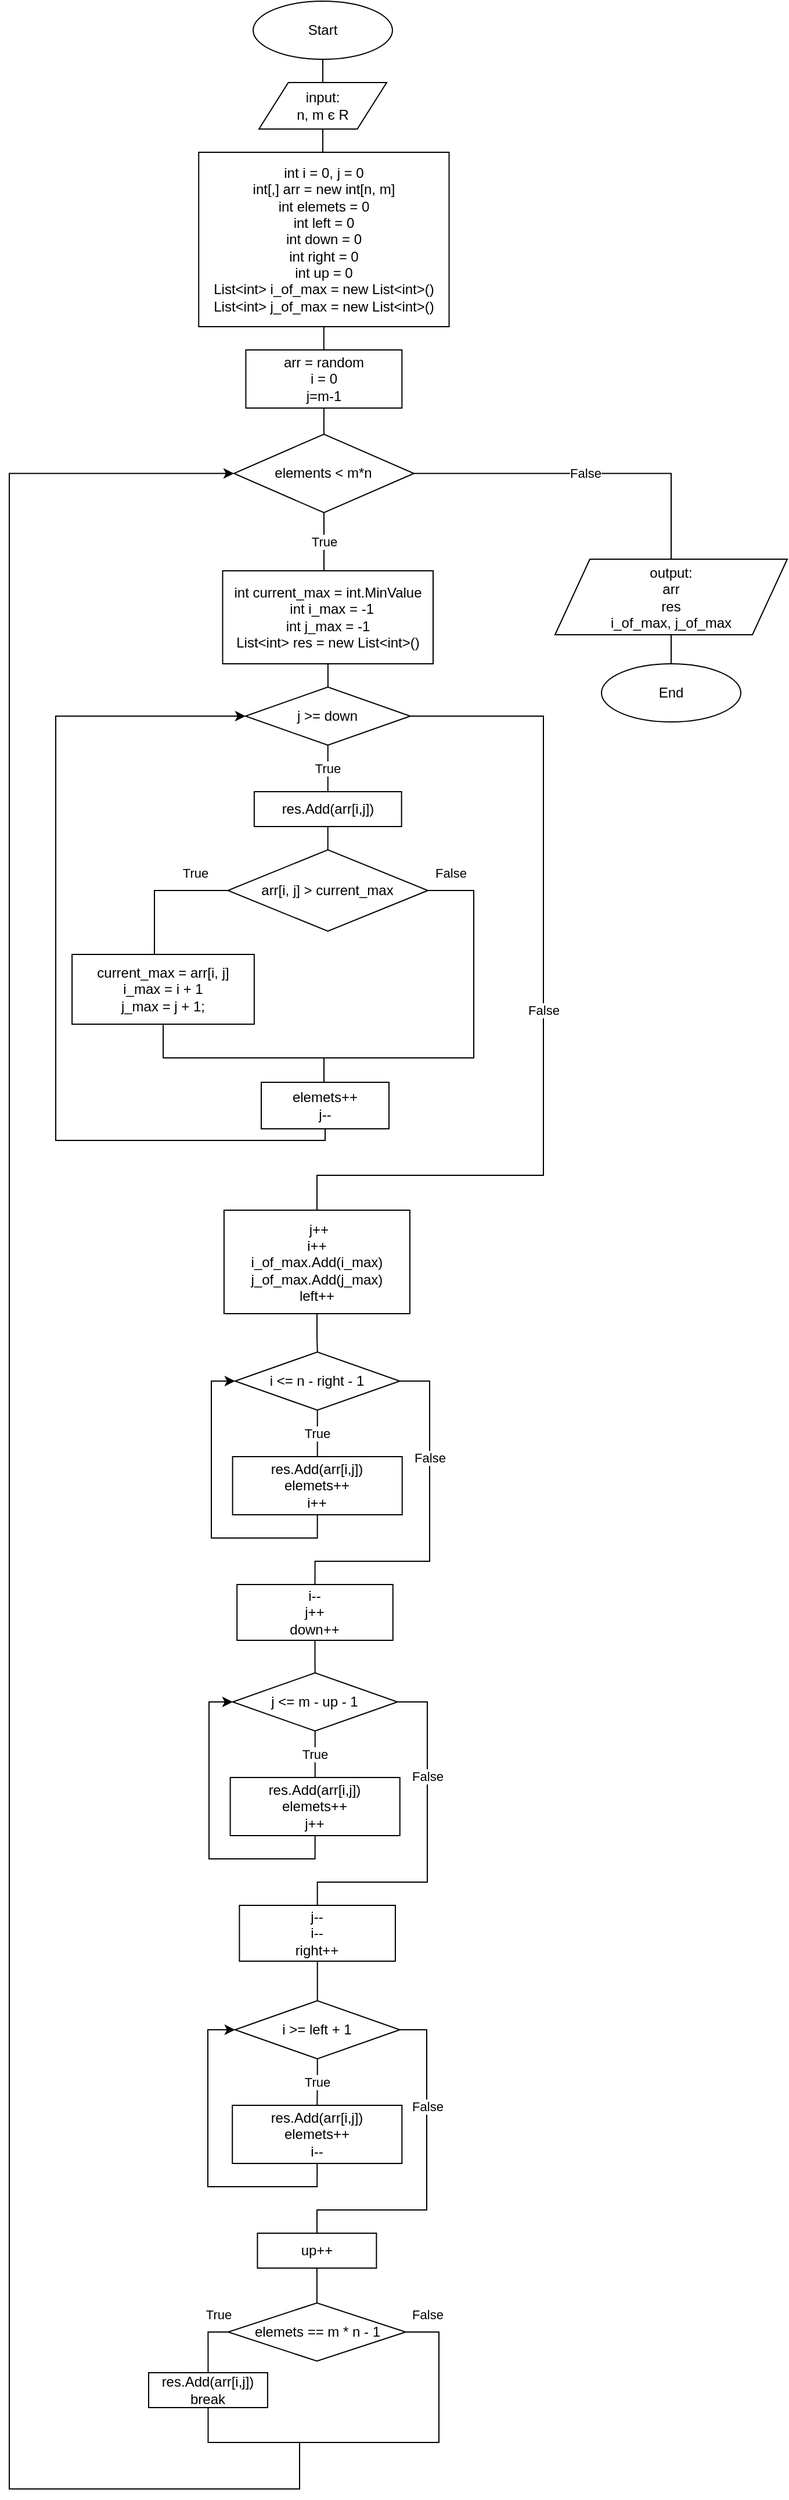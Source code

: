 <mxfile version="15.2.7" type="device"><diagram id="2b_C-IefMCqdxa0Xe1eZ" name="Страница 1"><mxGraphModel dx="1185" dy="685" grid="1" gridSize="10" guides="1" tooltips="1" connect="1" arrows="1" fold="1" page="1" pageScale="1" pageWidth="827" pageHeight="1169" math="0" shadow="0"><root><mxCell id="0"/><mxCell id="1" parent="0"/><mxCell id="ocYMXnv_Ox_b5xGfIQqm-1" value="" style="edgeStyle=orthogonalEdgeStyle;rounded=0;orthogonalLoop=1;jettySize=auto;html=1;endArrow=none;endFill=0;" edge="1" parent="1" source="ocYMXnv_Ox_b5xGfIQqm-2" target="ocYMXnv_Ox_b5xGfIQqm-3"><mxGeometry relative="1" as="geometry"/></mxCell><mxCell id="ocYMXnv_Ox_b5xGfIQqm-2" value="Start" style="ellipse;whiteSpace=wrap;html=1;" vertex="1" parent="1"><mxGeometry x="340" y="20" width="120" height="50" as="geometry"/></mxCell><mxCell id="ocYMXnv_Ox_b5xGfIQqm-6" value="" style="edgeStyle=orthogonalEdgeStyle;rounded=0;orthogonalLoop=1;jettySize=auto;html=1;endArrow=none;endFill=0;" edge="1" parent="1" source="ocYMXnv_Ox_b5xGfIQqm-3" target="ocYMXnv_Ox_b5xGfIQqm-5"><mxGeometry relative="1" as="geometry"/></mxCell><mxCell id="ocYMXnv_Ox_b5xGfIQqm-3" value="input:&lt;br&gt;n, m є R" style="shape=parallelogram;html=1;strokeWidth=1;perimeter=parallelogramPerimeter;whiteSpace=wrap;rounded=0;arcSize=12;size=0.23;" vertex="1" parent="1"><mxGeometry x="345" y="90" width="110" height="40" as="geometry"/></mxCell><mxCell id="ocYMXnv_Ox_b5xGfIQqm-29" value="" style="edgeStyle=orthogonalEdgeStyle;rounded=0;orthogonalLoop=1;jettySize=auto;html=1;endArrow=none;endFill=0;" edge="1" parent="1" source="ocYMXnv_Ox_b5xGfIQqm-5" target="ocYMXnv_Ox_b5xGfIQqm-28"><mxGeometry relative="1" as="geometry"/></mxCell><mxCell id="ocYMXnv_Ox_b5xGfIQqm-5" value="int i = 0, j = 0&lt;br&gt;int[,] arr = new int[n, m]&lt;br&gt;int elemets = 0&lt;br&gt;int left = 0&lt;br&gt;int down = 0&lt;br&gt;int right = 0&lt;br&gt;int up = 0&lt;br&gt;List&amp;lt;int&amp;gt; i_of_max = new List&amp;lt;int&amp;gt;()&lt;br&gt;List&amp;lt;int&amp;gt; j_of_max = new List&amp;lt;int&amp;gt;()" style="rounded=0;whiteSpace=wrap;html=1;" vertex="1" parent="1"><mxGeometry x="293.13" y="150" width="215.63" height="150" as="geometry"/></mxCell><mxCell id="ocYMXnv_Ox_b5xGfIQqm-31" value="" style="edgeStyle=orthogonalEdgeStyle;rounded=0;orthogonalLoop=1;jettySize=auto;html=1;endArrow=none;endFill=0;" edge="1" parent="1" source="ocYMXnv_Ox_b5xGfIQqm-28" target="ocYMXnv_Ox_b5xGfIQqm-30"><mxGeometry relative="1" as="geometry"/></mxCell><mxCell id="ocYMXnv_Ox_b5xGfIQqm-28" value="arr = random&lt;br&gt;i = 0&lt;br&gt;j=m-1" style="rounded=0;whiteSpace=wrap;html=1;" vertex="1" parent="1"><mxGeometry x="333.72" y="320" width="134.45" height="50" as="geometry"/></mxCell><mxCell id="ocYMXnv_Ox_b5xGfIQqm-111" value="True" style="edgeStyle=orthogonalEdgeStyle;rounded=0;orthogonalLoop=1;jettySize=auto;html=1;endArrow=none;endFill=0;" edge="1" parent="1" source="ocYMXnv_Ox_b5xGfIQqm-30" target="ocYMXnv_Ox_b5xGfIQqm-42"><mxGeometry relative="1" as="geometry"><Array as="points"><mxPoint x="401" y="499"/><mxPoint x="401" y="499"/></Array></mxGeometry></mxCell><mxCell id="ocYMXnv_Ox_b5xGfIQqm-122" value="False" style="edgeStyle=orthogonalEdgeStyle;rounded=0;orthogonalLoop=1;jettySize=auto;html=1;endArrow=none;endFill=0;" edge="1" parent="1" source="ocYMXnv_Ox_b5xGfIQqm-30" target="ocYMXnv_Ox_b5xGfIQqm-121"><mxGeometry relative="1" as="geometry"/></mxCell><mxCell id="ocYMXnv_Ox_b5xGfIQqm-30" value="elements &amp;lt; m*n" style="rhombus;whiteSpace=wrap;html=1;rounded=0;direction=south;" vertex="1" parent="1"><mxGeometry x="323.45" y="392.5" width="155" height="67.5" as="geometry"/></mxCell><mxCell id="ocYMXnv_Ox_b5xGfIQqm-49" value="" style="edgeStyle=orthogonalEdgeStyle;rounded=0;orthogonalLoop=1;jettySize=auto;html=1;endArrow=none;endFill=0;" edge="1" parent="1" source="ocYMXnv_Ox_b5xGfIQqm-42" target="ocYMXnv_Ox_b5xGfIQqm-47"><mxGeometry relative="1" as="geometry"/></mxCell><mxCell id="ocYMXnv_Ox_b5xGfIQqm-42" value="&lt;div&gt;int current_max = int.MinValue&lt;/div&gt;&lt;div&gt;&amp;nbsp; int i_max = -1&lt;/div&gt;&lt;div&gt;int j_max = -1&lt;/div&gt;&lt;div&gt;List&amp;lt;int&amp;gt; res = new List&amp;lt;int&amp;gt;()&lt;br&gt;&lt;/div&gt;" style="rounded=0;whiteSpace=wrap;html=1;" vertex="1" parent="1"><mxGeometry x="313.75" y="510" width="181.25" height="80" as="geometry"/></mxCell><mxCell id="ocYMXnv_Ox_b5xGfIQqm-54" value="True" style="edgeStyle=orthogonalEdgeStyle;rounded=0;orthogonalLoop=1;jettySize=auto;html=1;endArrow=none;endFill=0;" edge="1" parent="1" source="ocYMXnv_Ox_b5xGfIQqm-47" target="ocYMXnv_Ox_b5xGfIQqm-53"><mxGeometry relative="1" as="geometry"/></mxCell><mxCell id="ocYMXnv_Ox_b5xGfIQqm-68" value="False" style="edgeStyle=orthogonalEdgeStyle;rounded=0;orthogonalLoop=1;jettySize=auto;html=1;entryX=0.5;entryY=0;entryDx=0;entryDy=0;endArrow=none;endFill=0;" edge="1" parent="1" source="ocYMXnv_Ox_b5xGfIQqm-47" target="ocYMXnv_Ox_b5xGfIQqm-67"><mxGeometry relative="1" as="geometry"><Array as="points"><mxPoint x="590" y="635"/><mxPoint x="590" y="1030"/><mxPoint x="395" y="1030"/><mxPoint x="395" y="1050"/></Array></mxGeometry></mxCell><mxCell id="ocYMXnv_Ox_b5xGfIQqm-47" value="j &amp;gt;= down" style="rhombus;whiteSpace=wrap;html=1;rounded=0;direction=south;" vertex="1" parent="1"><mxGeometry x="333.44" y="610" width="141.87" height="50" as="geometry"/></mxCell><mxCell id="ocYMXnv_Ox_b5xGfIQqm-57" value="True" style="edgeStyle=orthogonalEdgeStyle;rounded=0;orthogonalLoop=1;jettySize=auto;html=1;endArrow=none;endFill=0;" edge="1" parent="1" source="ocYMXnv_Ox_b5xGfIQqm-50" target="ocYMXnv_Ox_b5xGfIQqm-56"><mxGeometry x="-0.522" y="-15" relative="1" as="geometry"><Array as="points"><mxPoint x="255" y="785"/></Array><mxPoint as="offset"/></mxGeometry></mxCell><mxCell id="ocYMXnv_Ox_b5xGfIQqm-60" value="False" style="edgeStyle=orthogonalEdgeStyle;rounded=0;orthogonalLoop=1;jettySize=auto;html=1;endArrow=none;endFill=0;" edge="1" parent="1" source="ocYMXnv_Ox_b5xGfIQqm-50" target="ocYMXnv_Ox_b5xGfIQqm-58"><mxGeometry x="-0.883" y="15" relative="1" as="geometry"><Array as="points"><mxPoint x="530" y="785"/><mxPoint x="530" y="929"/><mxPoint x="401" y="929"/></Array><mxPoint as="offset"/></mxGeometry></mxCell><mxCell id="ocYMXnv_Ox_b5xGfIQqm-50" value="arr[i, j] &amp;gt; current_max" style="rhombus;whiteSpace=wrap;html=1;rounded=0;direction=south;" vertex="1" parent="1"><mxGeometry x="318.29" y="750" width="172.19" height="70" as="geometry"/></mxCell><mxCell id="ocYMXnv_Ox_b5xGfIQqm-64" style="edgeStyle=orthogonalEdgeStyle;rounded=0;orthogonalLoop=1;jettySize=auto;html=1;entryX=0;entryY=0.5;entryDx=0;entryDy=0;endArrow=none;endFill=0;" edge="1" parent="1" source="ocYMXnv_Ox_b5xGfIQqm-53" target="ocYMXnv_Ox_b5xGfIQqm-50"><mxGeometry relative="1" as="geometry"/></mxCell><mxCell id="ocYMXnv_Ox_b5xGfIQqm-53" value="&lt;div&gt;res.Add(arr[i,j])&lt;/div&gt;" style="rounded=0;whiteSpace=wrap;html=1;" vertex="1" parent="1"><mxGeometry x="340.94" y="700" width="126.88" height="30" as="geometry"/></mxCell><mxCell id="ocYMXnv_Ox_b5xGfIQqm-59" style="edgeStyle=orthogonalEdgeStyle;rounded=0;orthogonalLoop=1;jettySize=auto;html=1;entryX=0.5;entryY=0;entryDx=0;entryDy=0;endArrow=none;endFill=0;" edge="1" parent="1" source="ocYMXnv_Ox_b5xGfIQqm-56" target="ocYMXnv_Ox_b5xGfIQqm-58"><mxGeometry relative="1" as="geometry"><Array as="points"><mxPoint x="263" y="929"/><mxPoint x="401" y="929"/></Array></mxGeometry></mxCell><mxCell id="ocYMXnv_Ox_b5xGfIQqm-56" value="&lt;div&gt;current_max = arr[i, j]&lt;/div&gt;&lt;div&gt;i_max = i + 1&lt;br&gt;&lt;/div&gt;&lt;div&gt;j_max = j + 1;&lt;br&gt;&lt;/div&gt;" style="rounded=0;whiteSpace=wrap;html=1;" vertex="1" parent="1"><mxGeometry x="184.06" y="840" width="156.88" height="60" as="geometry"/></mxCell><mxCell id="ocYMXnv_Ox_b5xGfIQqm-65" style="edgeStyle=orthogonalEdgeStyle;rounded=0;orthogonalLoop=1;jettySize=auto;html=1;entryX=0.5;entryY=1;entryDx=0;entryDy=0;endArrow=classic;endFill=1;" edge="1" parent="1" source="ocYMXnv_Ox_b5xGfIQqm-58" target="ocYMXnv_Ox_b5xGfIQqm-47"><mxGeometry relative="1" as="geometry"><Array as="points"><mxPoint x="402" y="1000"/><mxPoint x="170" y="1000"/><mxPoint x="170" y="635"/></Array></mxGeometry></mxCell><mxCell id="ocYMXnv_Ox_b5xGfIQqm-58" value="&lt;div&gt;elemets++&lt;br&gt;&lt;/div&gt;&lt;div&gt;j--&lt;br&gt;&lt;/div&gt;" style="rounded=0;whiteSpace=wrap;html=1;" vertex="1" parent="1"><mxGeometry x="347" y="950" width="110" height="40" as="geometry"/></mxCell><mxCell id="ocYMXnv_Ox_b5xGfIQqm-95" style="edgeStyle=orthogonalEdgeStyle;rounded=0;orthogonalLoop=1;jettySize=auto;html=1;entryX=0;entryY=0.5;entryDx=0;entryDy=0;endArrow=none;endFill=0;" edge="1" parent="1" source="ocYMXnv_Ox_b5xGfIQqm-67" target="ocYMXnv_Ox_b5xGfIQqm-76"><mxGeometry relative="1" as="geometry"/></mxCell><mxCell id="ocYMXnv_Ox_b5xGfIQqm-67" value="&lt;div&gt;&amp;nbsp;j++&lt;br&gt;&lt;/div&gt;&lt;div&gt;i++&lt;br&gt;&lt;/div&gt;&lt;div&gt;i_of_max.Add(i_max)&lt;br&gt;&lt;/div&gt;&lt;div&gt;j_of_max.Add(j_max)&lt;br&gt;&lt;/div&gt;&lt;div&gt;&lt;span&gt;left++&lt;/span&gt;&lt;br&gt;&lt;/div&gt;" style="rounded=0;whiteSpace=wrap;html=1;" vertex="1" parent="1"><mxGeometry x="314.95" y="1060" width="160" height="89" as="geometry"/></mxCell><mxCell id="ocYMXnv_Ox_b5xGfIQqm-75" value="True" style="edgeStyle=orthogonalEdgeStyle;rounded=0;orthogonalLoop=1;jettySize=auto;html=1;endArrow=none;endFill=0;" edge="1" parent="1" source="ocYMXnv_Ox_b5xGfIQqm-76" target="ocYMXnv_Ox_b5xGfIQqm-81"><mxGeometry relative="1" as="geometry"/></mxCell><mxCell id="ocYMXnv_Ox_b5xGfIQqm-90" value="False" style="edgeStyle=orthogonalEdgeStyle;rounded=0;orthogonalLoop=1;jettySize=auto;html=1;entryX=0.5;entryY=0;entryDx=0;entryDy=0;endArrow=none;endFill=0;" edge="1" parent="1" source="ocYMXnv_Ox_b5xGfIQqm-76" target="ocYMXnv_Ox_b5xGfIQqm-89"><mxGeometry x="-0.39" relative="1" as="geometry"><Array as="points"><mxPoint x="492.0" y="1207"/><mxPoint x="492.0" y="1362"/></Array><mxPoint as="offset"/></mxGeometry></mxCell><mxCell id="ocYMXnv_Ox_b5xGfIQqm-76" value="i &amp;lt;= n - right - 1" style="rhombus;whiteSpace=wrap;html=1;rounded=0;direction=south;" vertex="1" parent="1"><mxGeometry x="324.41" y="1182" width="141.87" height="50" as="geometry"/></mxCell><mxCell id="ocYMXnv_Ox_b5xGfIQqm-88" style="edgeStyle=orthogonalEdgeStyle;rounded=0;orthogonalLoop=1;jettySize=auto;html=1;entryX=0.5;entryY=1;entryDx=0;entryDy=0;endArrow=classic;endFill=1;exitX=0.5;exitY=1;exitDx=0;exitDy=0;" edge="1" parent="1" source="ocYMXnv_Ox_b5xGfIQqm-81" target="ocYMXnv_Ox_b5xGfIQqm-76"><mxGeometry relative="1" as="geometry"><Array as="points"><mxPoint x="395" y="1342"/><mxPoint x="304" y="1342"/><mxPoint x="304" y="1207"/></Array></mxGeometry></mxCell><mxCell id="ocYMXnv_Ox_b5xGfIQqm-81" value="&lt;div&gt;res.Add(arr[i,j])&lt;/div&gt;&lt;div&gt;&lt;div&gt;elemets++&lt;br&gt;&lt;/div&gt;&lt;div&gt;i++&lt;/div&gt;&lt;/div&gt;" style="rounded=0;whiteSpace=wrap;html=1;" vertex="1" parent="1"><mxGeometry x="322.31" y="1272" width="146.06" height="50" as="geometry"/></mxCell><mxCell id="ocYMXnv_Ox_b5xGfIQqm-102" value="" style="edgeStyle=orthogonalEdgeStyle;rounded=0;orthogonalLoop=1;jettySize=auto;html=1;endArrow=none;endFill=0;" edge="1" parent="1" source="ocYMXnv_Ox_b5xGfIQqm-89" target="ocYMXnv_Ox_b5xGfIQqm-98"><mxGeometry relative="1" as="geometry"/></mxCell><mxCell id="ocYMXnv_Ox_b5xGfIQqm-89" value="&lt;div&gt;i--&lt;br&gt;&lt;/div&gt;&lt;div&gt;j++&lt;/div&gt;&lt;div&gt;down++&lt;br&gt;&lt;/div&gt;" style="rounded=0;whiteSpace=wrap;html=1;" vertex="1" parent="1"><mxGeometry x="326.11" y="1382" width="134.28" height="48" as="geometry"/></mxCell><mxCell id="ocYMXnv_Ox_b5xGfIQqm-96" value="True" style="edgeStyle=orthogonalEdgeStyle;rounded=0;orthogonalLoop=1;jettySize=auto;html=1;endArrow=none;endFill=0;" edge="1" parent="1" source="ocYMXnv_Ox_b5xGfIQqm-98" target="ocYMXnv_Ox_b5xGfIQqm-100"><mxGeometry relative="1" as="geometry"/></mxCell><mxCell id="ocYMXnv_Ox_b5xGfIQqm-97" value="False" style="edgeStyle=orthogonalEdgeStyle;rounded=0;orthogonalLoop=1;jettySize=auto;html=1;entryX=0.5;entryY=0;entryDx=0;entryDy=0;endArrow=none;endFill=0;" edge="1" parent="1" source="ocYMXnv_Ox_b5xGfIQqm-98" target="ocYMXnv_Ox_b5xGfIQqm-101"><mxGeometry x="-0.39" relative="1" as="geometry"><Array as="points"><mxPoint x="490.0" y="1483"/><mxPoint x="490.0" y="1638"/></Array><mxPoint as="offset"/></mxGeometry></mxCell><mxCell id="ocYMXnv_Ox_b5xGfIQqm-98" value="j &amp;lt;= m - up - 1" style="rhombus;whiteSpace=wrap;html=1;rounded=0;direction=south;" vertex="1" parent="1"><mxGeometry x="322.41" y="1458" width="141.87" height="50" as="geometry"/></mxCell><mxCell id="ocYMXnv_Ox_b5xGfIQqm-99" style="edgeStyle=orthogonalEdgeStyle;rounded=0;orthogonalLoop=1;jettySize=auto;html=1;entryX=0.5;entryY=1;entryDx=0;entryDy=0;endArrow=classic;endFill=1;exitX=0.5;exitY=1;exitDx=0;exitDy=0;" edge="1" parent="1" source="ocYMXnv_Ox_b5xGfIQqm-100" target="ocYMXnv_Ox_b5xGfIQqm-98"><mxGeometry relative="1" as="geometry"><Array as="points"><mxPoint x="393" y="1618"/><mxPoint x="302" y="1618"/><mxPoint x="302" y="1483"/></Array></mxGeometry></mxCell><mxCell id="ocYMXnv_Ox_b5xGfIQqm-100" value="&lt;div&gt;res.Add(arr[i,j])&lt;/div&gt;&lt;div&gt;&lt;div&gt;elemets++&lt;br&gt;&lt;/div&gt;&lt;div&gt;j++&lt;/div&gt;&lt;/div&gt;" style="rounded=0;whiteSpace=wrap;html=1;" vertex="1" parent="1"><mxGeometry x="320.31" y="1548" width="146.06" height="50" as="geometry"/></mxCell><mxCell id="ocYMXnv_Ox_b5xGfIQqm-109" value="" style="edgeStyle=orthogonalEdgeStyle;rounded=0;orthogonalLoop=1;jettySize=auto;html=1;endArrow=none;endFill=0;" edge="1" parent="1" source="ocYMXnv_Ox_b5xGfIQqm-101" target="ocYMXnv_Ox_b5xGfIQqm-105"><mxGeometry relative="1" as="geometry"/></mxCell><mxCell id="ocYMXnv_Ox_b5xGfIQqm-101" value="&lt;div&gt;j--&lt;/div&gt;&lt;div&gt;i--&lt;/div&gt;&lt;div&gt;right++&lt;/div&gt;" style="rounded=0;whiteSpace=wrap;html=1;" vertex="1" parent="1"><mxGeometry x="328.2" y="1658" width="134.28" height="48" as="geometry"/></mxCell><mxCell id="ocYMXnv_Ox_b5xGfIQqm-103" value="True" style="edgeStyle=orthogonalEdgeStyle;rounded=0;orthogonalLoop=1;jettySize=auto;html=1;endArrow=none;endFill=0;" edge="1" parent="1" source="ocYMXnv_Ox_b5xGfIQqm-105" target="ocYMXnv_Ox_b5xGfIQqm-107"><mxGeometry relative="1" as="geometry"/></mxCell><mxCell id="ocYMXnv_Ox_b5xGfIQqm-104" value="False" style="edgeStyle=orthogonalEdgeStyle;rounded=0;orthogonalLoop=1;jettySize=auto;html=1;entryX=0.5;entryY=0;entryDx=0;entryDy=0;endArrow=none;endFill=0;" edge="1" parent="1" source="ocYMXnv_Ox_b5xGfIQqm-105" target="ocYMXnv_Ox_b5xGfIQqm-108"><mxGeometry x="-0.39" relative="1" as="geometry"><Array as="points"><mxPoint x="489.48" y="1765"/><mxPoint x="489.48" y="1920"/></Array><mxPoint as="offset"/></mxGeometry></mxCell><mxCell id="ocYMXnv_Ox_b5xGfIQqm-105" value="i &amp;gt;= left + 1" style="rhombus;whiteSpace=wrap;html=1;rounded=0;direction=south;" vertex="1" parent="1"><mxGeometry x="324.41" y="1740" width="141.87" height="50" as="geometry"/></mxCell><mxCell id="ocYMXnv_Ox_b5xGfIQqm-106" style="edgeStyle=orthogonalEdgeStyle;rounded=0;orthogonalLoop=1;jettySize=auto;html=1;entryX=0.5;entryY=1;entryDx=0;entryDy=0;endArrow=classic;endFill=1;exitX=0.5;exitY=1;exitDx=0;exitDy=0;" edge="1" parent="1" source="ocYMXnv_Ox_b5xGfIQqm-107" target="ocYMXnv_Ox_b5xGfIQqm-105"><mxGeometry relative="1" as="geometry"><Array as="points"><mxPoint x="395" y="1900"/><mxPoint x="301" y="1900"/><mxPoint x="301" y="1765"/></Array></mxGeometry></mxCell><mxCell id="ocYMXnv_Ox_b5xGfIQqm-107" value="&lt;div&gt;res.Add(arr[i,j])&lt;/div&gt;&lt;div&gt;&lt;div&gt;elemets++&lt;br&gt;&lt;/div&gt;&lt;div&gt;i--&lt;/div&gt;&lt;/div&gt;" style="rounded=0;whiteSpace=wrap;html=1;" vertex="1" parent="1"><mxGeometry x="322.11" y="1830" width="146.06" height="50" as="geometry"/></mxCell><mxCell id="ocYMXnv_Ox_b5xGfIQqm-110" style="edgeStyle=orthogonalEdgeStyle;rounded=0;orthogonalLoop=1;jettySize=auto;html=1;entryX=0.5;entryY=1;entryDx=0;entryDy=0;endArrow=classic;endFill=1;" edge="1" parent="1" target="ocYMXnv_Ox_b5xGfIQqm-30"><mxGeometry relative="1" as="geometry"><mxPoint x="340" y="2160" as="sourcePoint"/><Array as="points"><mxPoint x="210" y="2160"/><mxPoint x="130" y="2160"/><mxPoint x="130" y="426"/></Array></mxGeometry></mxCell><mxCell id="ocYMXnv_Ox_b5xGfIQqm-120" style="edgeStyle=orthogonalEdgeStyle;rounded=0;orthogonalLoop=1;jettySize=auto;html=1;entryX=0;entryY=0.5;entryDx=0;entryDy=0;endArrow=none;endFill=0;" edge="1" parent="1" source="ocYMXnv_Ox_b5xGfIQqm-108" target="ocYMXnv_Ox_b5xGfIQqm-112"><mxGeometry relative="1" as="geometry"/></mxCell><mxCell id="ocYMXnv_Ox_b5xGfIQqm-108" value="&lt;div&gt;up++&lt;/div&gt;" style="rounded=0;whiteSpace=wrap;html=1;" vertex="1" parent="1"><mxGeometry x="343.72" y="1940" width="102.48" height="30" as="geometry"/></mxCell><mxCell id="ocYMXnv_Ox_b5xGfIQqm-115" value="True" style="edgeStyle=orthogonalEdgeStyle;rounded=0;orthogonalLoop=1;jettySize=auto;html=1;entryX=0.5;entryY=0;entryDx=0;entryDy=0;endArrow=none;endFill=0;" edge="1" parent="1" source="ocYMXnv_Ox_b5xGfIQqm-112" target="ocYMXnv_Ox_b5xGfIQqm-113"><mxGeometry x="-0.661" y="-15" relative="1" as="geometry"><Array as="points"><mxPoint x="301" y="2025"/></Array><mxPoint as="offset"/></mxGeometry></mxCell><mxCell id="ocYMXnv_Ox_b5xGfIQqm-119" value="False" style="edgeStyle=orthogonalEdgeStyle;rounded=0;orthogonalLoop=1;jettySize=auto;html=1;endArrow=none;endFill=0;" edge="1" parent="1" source="ocYMXnv_Ox_b5xGfIQqm-112"><mxGeometry x="-0.869" y="15" relative="1" as="geometry"><mxPoint x="380" y="2120" as="targetPoint"/><Array as="points"><mxPoint x="500" y="2025"/><mxPoint x="500" y="2120"/><mxPoint x="380" y="2120"/><mxPoint x="380" y="2140"/></Array><mxPoint as="offset"/></mxGeometry></mxCell><mxCell id="ocYMXnv_Ox_b5xGfIQqm-112" value="elemets == m * n - 1" style="rhombus;whiteSpace=wrap;html=1;rounded=0;direction=south;" vertex="1" parent="1"><mxGeometry x="318.55" y="2000" width="152.81" height="50" as="geometry"/></mxCell><mxCell id="ocYMXnv_Ox_b5xGfIQqm-118" style="edgeStyle=orthogonalEdgeStyle;rounded=0;orthogonalLoop=1;jettySize=auto;html=1;endArrow=none;endFill=0;" edge="1" parent="1" source="ocYMXnv_Ox_b5xGfIQqm-113"><mxGeometry relative="1" as="geometry"><mxPoint x="340" y="2160" as="targetPoint"/><Array as="points"><mxPoint x="301" y="2120"/><mxPoint x="380" y="2120"/><mxPoint x="380" y="2160"/></Array></mxGeometry></mxCell><mxCell id="ocYMXnv_Ox_b5xGfIQqm-113" value="&lt;div&gt;res.Add(arr[i,j])&lt;/div&gt;&lt;div&gt;break&lt;/div&gt;" style="rounded=0;whiteSpace=wrap;html=1;" vertex="1" parent="1"><mxGeometry x="250" y="2060" width="102.48" height="30" as="geometry"/></mxCell><mxCell id="ocYMXnv_Ox_b5xGfIQqm-125" value="" style="edgeStyle=orthogonalEdgeStyle;rounded=0;orthogonalLoop=1;jettySize=auto;html=1;endArrow=none;endFill=0;" edge="1" parent="1" source="ocYMXnv_Ox_b5xGfIQqm-121" target="ocYMXnv_Ox_b5xGfIQqm-124"><mxGeometry relative="1" as="geometry"/></mxCell><mxCell id="ocYMXnv_Ox_b5xGfIQqm-121" value="output:&lt;br&gt;arr&lt;br&gt;res&lt;br&gt;i_of_max, j_of_max" style="shape=parallelogram;html=1;strokeWidth=1;perimeter=parallelogramPerimeter;whiteSpace=wrap;rounded=0;arcSize=12;size=0.15;" vertex="1" parent="1"><mxGeometry x="600" y="500" width="200" height="65" as="geometry"/></mxCell><mxCell id="ocYMXnv_Ox_b5xGfIQqm-124" value="End" style="ellipse;whiteSpace=wrap;html=1;" vertex="1" parent="1"><mxGeometry x="640" y="590" width="120" height="50" as="geometry"/></mxCell></root></mxGraphModel></diagram></mxfile>